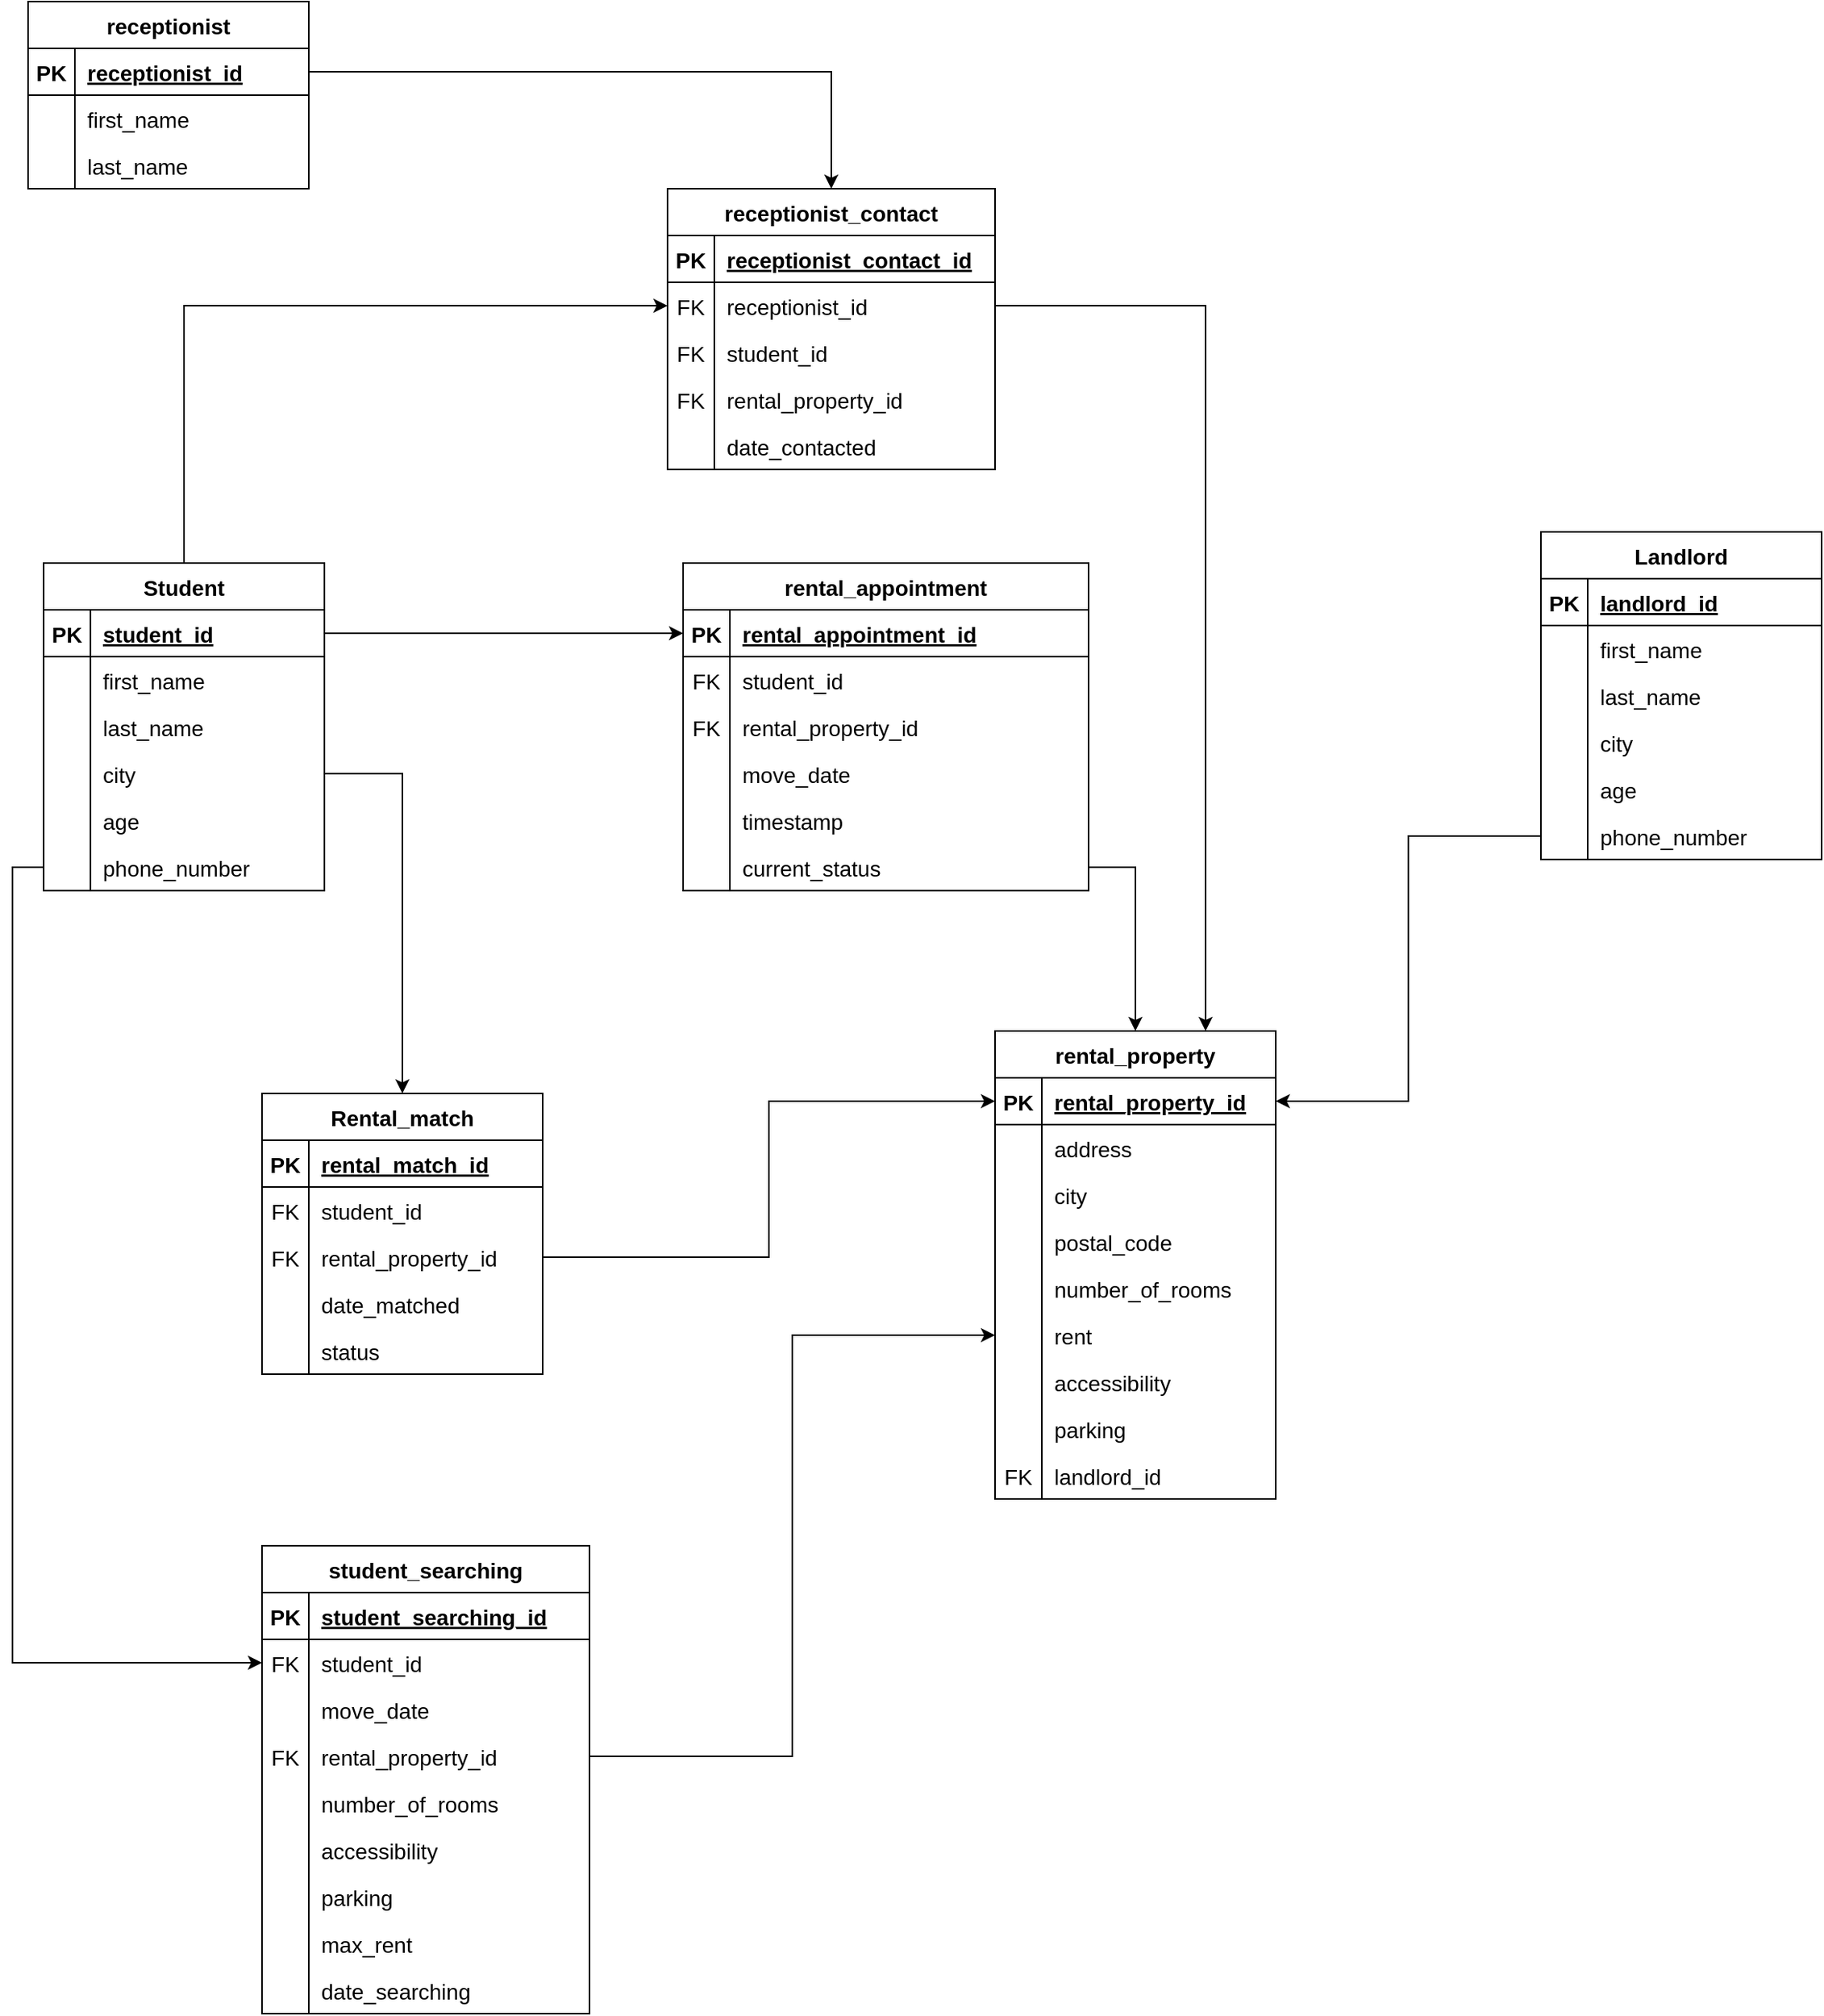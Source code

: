 <mxfile version="20.5.3" type="github">
  <diagram id="fzFdkP5ZeFTCwG1FxZoy" name="Page-1">
    <mxGraphModel dx="1825" dy="522" grid="1" gridSize="10" guides="1" tooltips="1" connect="1" arrows="1" fold="1" page="1" pageScale="1" pageWidth="850" pageHeight="1100" math="0" shadow="0">
      <root>
        <mxCell id="0" />
        <mxCell id="1" parent="0" />
        <mxCell id="blNqjm5hQIWUAVkp0L84-166" style="edgeStyle=orthogonalEdgeStyle;rounded=0;orthogonalLoop=1;jettySize=auto;html=1;exitX=0.5;exitY=0;exitDx=0;exitDy=0;entryX=0;entryY=0.5;entryDx=0;entryDy=0;fontSize=14;" edge="1" parent="1" source="blNqjm5hQIWUAVkp0L84-167" target="blNqjm5hQIWUAVkp0L84-317">
          <mxGeometry relative="1" as="geometry" />
        </mxCell>
        <mxCell id="blNqjm5hQIWUAVkp0L84-167" value="Student" style="shape=table;startSize=30;container=1;collapsible=1;childLayout=tableLayout;fixedRows=1;rowLines=0;fontStyle=1;align=center;resizeLast=1;fontSize=14;" vertex="1" parent="1">
          <mxGeometry x="-160" y="440" width="180" height="210" as="geometry" />
        </mxCell>
        <mxCell id="blNqjm5hQIWUAVkp0L84-168" value="" style="shape=tableRow;horizontal=0;startSize=0;swimlaneHead=0;swimlaneBody=0;fillColor=none;collapsible=0;dropTarget=0;points=[[0,0.5],[1,0.5]];portConstraint=eastwest;top=0;left=0;right=0;bottom=1;fontSize=14;" vertex="1" parent="blNqjm5hQIWUAVkp0L84-167">
          <mxGeometry y="30" width="180" height="30" as="geometry" />
        </mxCell>
        <mxCell id="blNqjm5hQIWUAVkp0L84-169" value="PK" style="shape=partialRectangle;connectable=0;fillColor=none;top=0;left=0;bottom=0;right=0;fontStyle=1;overflow=hidden;fontSize=14;" vertex="1" parent="blNqjm5hQIWUAVkp0L84-168">
          <mxGeometry width="30" height="30" as="geometry">
            <mxRectangle width="30" height="30" as="alternateBounds" />
          </mxGeometry>
        </mxCell>
        <mxCell id="blNqjm5hQIWUAVkp0L84-170" value="student_id" style="shape=partialRectangle;connectable=0;fillColor=none;top=0;left=0;bottom=0;right=0;align=left;spacingLeft=6;fontStyle=5;overflow=hidden;fontSize=14;" vertex="1" parent="blNqjm5hQIWUAVkp0L84-168">
          <mxGeometry x="30" width="150" height="30" as="geometry">
            <mxRectangle width="150" height="30" as="alternateBounds" />
          </mxGeometry>
        </mxCell>
        <mxCell id="blNqjm5hQIWUAVkp0L84-171" value="" style="shape=tableRow;horizontal=0;startSize=0;swimlaneHead=0;swimlaneBody=0;fillColor=none;collapsible=0;dropTarget=0;points=[[0,0.5],[1,0.5]];portConstraint=eastwest;top=0;left=0;right=0;bottom=0;fontSize=14;" vertex="1" parent="blNqjm5hQIWUAVkp0L84-167">
          <mxGeometry y="60" width="180" height="30" as="geometry" />
        </mxCell>
        <mxCell id="blNqjm5hQIWUAVkp0L84-172" value="" style="shape=partialRectangle;connectable=0;fillColor=none;top=0;left=0;bottom=0;right=0;editable=1;overflow=hidden;fontSize=14;" vertex="1" parent="blNqjm5hQIWUAVkp0L84-171">
          <mxGeometry width="30" height="30" as="geometry">
            <mxRectangle width="30" height="30" as="alternateBounds" />
          </mxGeometry>
        </mxCell>
        <mxCell id="blNqjm5hQIWUAVkp0L84-173" value="first_name" style="shape=partialRectangle;connectable=0;fillColor=none;top=0;left=0;bottom=0;right=0;align=left;spacingLeft=6;overflow=hidden;fontSize=14;" vertex="1" parent="blNqjm5hQIWUAVkp0L84-171">
          <mxGeometry x="30" width="150" height="30" as="geometry">
            <mxRectangle width="150" height="30" as="alternateBounds" />
          </mxGeometry>
        </mxCell>
        <mxCell id="blNqjm5hQIWUAVkp0L84-174" value="" style="shape=tableRow;horizontal=0;startSize=0;swimlaneHead=0;swimlaneBody=0;fillColor=none;collapsible=0;dropTarget=0;points=[[0,0.5],[1,0.5]];portConstraint=eastwest;top=0;left=0;right=0;bottom=0;fontSize=14;" vertex="1" parent="blNqjm5hQIWUAVkp0L84-167">
          <mxGeometry y="90" width="180" height="30" as="geometry" />
        </mxCell>
        <mxCell id="blNqjm5hQIWUAVkp0L84-175" value="" style="shape=partialRectangle;connectable=0;fillColor=none;top=0;left=0;bottom=0;right=0;editable=1;overflow=hidden;fontSize=14;" vertex="1" parent="blNqjm5hQIWUAVkp0L84-174">
          <mxGeometry width="30" height="30" as="geometry">
            <mxRectangle width="30" height="30" as="alternateBounds" />
          </mxGeometry>
        </mxCell>
        <mxCell id="blNqjm5hQIWUAVkp0L84-176" value="last_name" style="shape=partialRectangle;connectable=0;fillColor=none;top=0;left=0;bottom=0;right=0;align=left;spacingLeft=6;overflow=hidden;fontSize=14;" vertex="1" parent="blNqjm5hQIWUAVkp0L84-174">
          <mxGeometry x="30" width="150" height="30" as="geometry">
            <mxRectangle width="150" height="30" as="alternateBounds" />
          </mxGeometry>
        </mxCell>
        <mxCell id="blNqjm5hQIWUAVkp0L84-177" value="" style="shape=tableRow;horizontal=0;startSize=0;swimlaneHead=0;swimlaneBody=0;fillColor=none;collapsible=0;dropTarget=0;points=[[0,0.5],[1,0.5]];portConstraint=eastwest;top=0;left=0;right=0;bottom=0;fontSize=14;" vertex="1" parent="blNqjm5hQIWUAVkp0L84-167">
          <mxGeometry y="120" width="180" height="30" as="geometry" />
        </mxCell>
        <mxCell id="blNqjm5hQIWUAVkp0L84-178" value="" style="shape=partialRectangle;connectable=0;fillColor=none;top=0;left=0;bottom=0;right=0;editable=1;overflow=hidden;fontSize=14;" vertex="1" parent="blNqjm5hQIWUAVkp0L84-177">
          <mxGeometry width="30" height="30" as="geometry">
            <mxRectangle width="30" height="30" as="alternateBounds" />
          </mxGeometry>
        </mxCell>
        <mxCell id="blNqjm5hQIWUAVkp0L84-179" value="city" style="shape=partialRectangle;connectable=0;fillColor=none;top=0;left=0;bottom=0;right=0;align=left;spacingLeft=6;overflow=hidden;fontSize=14;" vertex="1" parent="blNqjm5hQIWUAVkp0L84-177">
          <mxGeometry x="30" width="150" height="30" as="geometry">
            <mxRectangle width="150" height="30" as="alternateBounds" />
          </mxGeometry>
        </mxCell>
        <mxCell id="blNqjm5hQIWUAVkp0L84-180" value="" style="shape=tableRow;horizontal=0;startSize=0;swimlaneHead=0;swimlaneBody=0;fillColor=none;collapsible=0;dropTarget=0;points=[[0,0.5],[1,0.5]];portConstraint=eastwest;top=0;left=0;right=0;bottom=0;fontSize=14;" vertex="1" parent="blNqjm5hQIWUAVkp0L84-167">
          <mxGeometry y="150" width="180" height="30" as="geometry" />
        </mxCell>
        <mxCell id="blNqjm5hQIWUAVkp0L84-181" value="" style="shape=partialRectangle;connectable=0;fillColor=none;top=0;left=0;bottom=0;right=0;editable=1;overflow=hidden;fontSize=14;" vertex="1" parent="blNqjm5hQIWUAVkp0L84-180">
          <mxGeometry width="30" height="30" as="geometry">
            <mxRectangle width="30" height="30" as="alternateBounds" />
          </mxGeometry>
        </mxCell>
        <mxCell id="blNqjm5hQIWUAVkp0L84-182" value="age" style="shape=partialRectangle;connectable=0;fillColor=none;top=0;left=0;bottom=0;right=0;align=left;spacingLeft=6;overflow=hidden;fontSize=14;" vertex="1" parent="blNqjm5hQIWUAVkp0L84-180">
          <mxGeometry x="30" width="150" height="30" as="geometry">
            <mxRectangle width="150" height="30" as="alternateBounds" />
          </mxGeometry>
        </mxCell>
        <mxCell id="blNqjm5hQIWUAVkp0L84-183" value="" style="shape=tableRow;horizontal=0;startSize=0;swimlaneHead=0;swimlaneBody=0;fillColor=none;collapsible=0;dropTarget=0;points=[[0,0.5],[1,0.5]];portConstraint=eastwest;top=0;left=0;right=0;bottom=0;fontSize=14;" vertex="1" parent="blNqjm5hQIWUAVkp0L84-167">
          <mxGeometry y="180" width="180" height="30" as="geometry" />
        </mxCell>
        <mxCell id="blNqjm5hQIWUAVkp0L84-184" value="" style="shape=partialRectangle;connectable=0;fillColor=none;top=0;left=0;bottom=0;right=0;editable=1;overflow=hidden;fontSize=14;" vertex="1" parent="blNqjm5hQIWUAVkp0L84-183">
          <mxGeometry width="30" height="30" as="geometry">
            <mxRectangle width="30" height="30" as="alternateBounds" />
          </mxGeometry>
        </mxCell>
        <mxCell id="blNqjm5hQIWUAVkp0L84-185" value="phone_number" style="shape=partialRectangle;connectable=0;fillColor=none;top=0;left=0;bottom=0;right=0;align=left;spacingLeft=6;overflow=hidden;fontSize=14;" vertex="1" parent="blNqjm5hQIWUAVkp0L84-183">
          <mxGeometry x="30" width="150" height="30" as="geometry">
            <mxRectangle width="150" height="30" as="alternateBounds" />
          </mxGeometry>
        </mxCell>
        <mxCell id="blNqjm5hQIWUAVkp0L84-186" value="Landlord" style="shape=table;startSize=30;container=1;collapsible=1;childLayout=tableLayout;fixedRows=1;rowLines=0;fontStyle=1;align=center;resizeLast=1;fontSize=14;" vertex="1" parent="1">
          <mxGeometry x="800" y="420" width="180" height="210" as="geometry" />
        </mxCell>
        <mxCell id="blNqjm5hQIWUAVkp0L84-187" value="" style="shape=tableRow;horizontal=0;startSize=0;swimlaneHead=0;swimlaneBody=0;fillColor=none;collapsible=0;dropTarget=0;points=[[0,0.5],[1,0.5]];portConstraint=eastwest;top=0;left=0;right=0;bottom=1;fontSize=14;" vertex="1" parent="blNqjm5hQIWUAVkp0L84-186">
          <mxGeometry y="30" width="180" height="30" as="geometry" />
        </mxCell>
        <mxCell id="blNqjm5hQIWUAVkp0L84-188" value="PK" style="shape=partialRectangle;connectable=0;fillColor=none;top=0;left=0;bottom=0;right=0;fontStyle=1;overflow=hidden;fontSize=14;" vertex="1" parent="blNqjm5hQIWUAVkp0L84-187">
          <mxGeometry width="30" height="30" as="geometry">
            <mxRectangle width="30" height="30" as="alternateBounds" />
          </mxGeometry>
        </mxCell>
        <mxCell id="blNqjm5hQIWUAVkp0L84-189" value="landlord_id" style="shape=partialRectangle;connectable=0;fillColor=none;top=0;left=0;bottom=0;right=0;align=left;spacingLeft=6;fontStyle=5;overflow=hidden;fontSize=14;" vertex="1" parent="blNqjm5hQIWUAVkp0L84-187">
          <mxGeometry x="30" width="150" height="30" as="geometry">
            <mxRectangle width="150" height="30" as="alternateBounds" />
          </mxGeometry>
        </mxCell>
        <mxCell id="blNqjm5hQIWUAVkp0L84-190" value="" style="shape=tableRow;horizontal=0;startSize=0;swimlaneHead=0;swimlaneBody=0;fillColor=none;collapsible=0;dropTarget=0;points=[[0,0.5],[1,0.5]];portConstraint=eastwest;top=0;left=0;right=0;bottom=0;fontSize=14;" vertex="1" parent="blNqjm5hQIWUAVkp0L84-186">
          <mxGeometry y="60" width="180" height="30" as="geometry" />
        </mxCell>
        <mxCell id="blNqjm5hQIWUAVkp0L84-191" value="" style="shape=partialRectangle;connectable=0;fillColor=none;top=0;left=0;bottom=0;right=0;editable=1;overflow=hidden;fontSize=14;" vertex="1" parent="blNqjm5hQIWUAVkp0L84-190">
          <mxGeometry width="30" height="30" as="geometry">
            <mxRectangle width="30" height="30" as="alternateBounds" />
          </mxGeometry>
        </mxCell>
        <mxCell id="blNqjm5hQIWUAVkp0L84-192" value="first_name" style="shape=partialRectangle;connectable=0;fillColor=none;top=0;left=0;bottom=0;right=0;align=left;spacingLeft=6;overflow=hidden;fontSize=14;" vertex="1" parent="blNqjm5hQIWUAVkp0L84-190">
          <mxGeometry x="30" width="150" height="30" as="geometry">
            <mxRectangle width="150" height="30" as="alternateBounds" />
          </mxGeometry>
        </mxCell>
        <mxCell id="blNqjm5hQIWUAVkp0L84-193" value="" style="shape=tableRow;horizontal=0;startSize=0;swimlaneHead=0;swimlaneBody=0;fillColor=none;collapsible=0;dropTarget=0;points=[[0,0.5],[1,0.5]];portConstraint=eastwest;top=0;left=0;right=0;bottom=0;fontSize=14;" vertex="1" parent="blNqjm5hQIWUAVkp0L84-186">
          <mxGeometry y="90" width="180" height="30" as="geometry" />
        </mxCell>
        <mxCell id="blNqjm5hQIWUAVkp0L84-194" value="" style="shape=partialRectangle;connectable=0;fillColor=none;top=0;left=0;bottom=0;right=0;editable=1;overflow=hidden;fontSize=14;" vertex="1" parent="blNqjm5hQIWUAVkp0L84-193">
          <mxGeometry width="30" height="30" as="geometry">
            <mxRectangle width="30" height="30" as="alternateBounds" />
          </mxGeometry>
        </mxCell>
        <mxCell id="blNqjm5hQIWUAVkp0L84-195" value="last_name" style="shape=partialRectangle;connectable=0;fillColor=none;top=0;left=0;bottom=0;right=0;align=left;spacingLeft=6;overflow=hidden;fontSize=14;" vertex="1" parent="blNqjm5hQIWUAVkp0L84-193">
          <mxGeometry x="30" width="150" height="30" as="geometry">
            <mxRectangle width="150" height="30" as="alternateBounds" />
          </mxGeometry>
        </mxCell>
        <mxCell id="blNqjm5hQIWUAVkp0L84-196" value="" style="shape=tableRow;horizontal=0;startSize=0;swimlaneHead=0;swimlaneBody=0;fillColor=none;collapsible=0;dropTarget=0;points=[[0,0.5],[1,0.5]];portConstraint=eastwest;top=0;left=0;right=0;bottom=0;fontSize=14;" vertex="1" parent="blNqjm5hQIWUAVkp0L84-186">
          <mxGeometry y="120" width="180" height="30" as="geometry" />
        </mxCell>
        <mxCell id="blNqjm5hQIWUAVkp0L84-197" value="" style="shape=partialRectangle;connectable=0;fillColor=none;top=0;left=0;bottom=0;right=0;editable=1;overflow=hidden;fontSize=14;" vertex="1" parent="blNqjm5hQIWUAVkp0L84-196">
          <mxGeometry width="30" height="30" as="geometry">
            <mxRectangle width="30" height="30" as="alternateBounds" />
          </mxGeometry>
        </mxCell>
        <mxCell id="blNqjm5hQIWUAVkp0L84-198" value="city" style="shape=partialRectangle;connectable=0;fillColor=none;top=0;left=0;bottom=0;right=0;align=left;spacingLeft=6;overflow=hidden;fontSize=14;" vertex="1" parent="blNqjm5hQIWUAVkp0L84-196">
          <mxGeometry x="30" width="150" height="30" as="geometry">
            <mxRectangle width="150" height="30" as="alternateBounds" />
          </mxGeometry>
        </mxCell>
        <mxCell id="blNqjm5hQIWUAVkp0L84-199" value="" style="shape=tableRow;horizontal=0;startSize=0;swimlaneHead=0;swimlaneBody=0;fillColor=none;collapsible=0;dropTarget=0;points=[[0,0.5],[1,0.5]];portConstraint=eastwest;top=0;left=0;right=0;bottom=0;fontSize=14;" vertex="1" parent="blNqjm5hQIWUAVkp0L84-186">
          <mxGeometry y="150" width="180" height="30" as="geometry" />
        </mxCell>
        <mxCell id="blNqjm5hQIWUAVkp0L84-200" value="" style="shape=partialRectangle;connectable=0;fillColor=none;top=0;left=0;bottom=0;right=0;editable=1;overflow=hidden;fontSize=14;" vertex="1" parent="blNqjm5hQIWUAVkp0L84-199">
          <mxGeometry width="30" height="30" as="geometry">
            <mxRectangle width="30" height="30" as="alternateBounds" />
          </mxGeometry>
        </mxCell>
        <mxCell id="blNqjm5hQIWUAVkp0L84-201" value="age" style="shape=partialRectangle;connectable=0;fillColor=none;top=0;left=0;bottom=0;right=0;align=left;spacingLeft=6;overflow=hidden;fontSize=14;" vertex="1" parent="blNqjm5hQIWUAVkp0L84-199">
          <mxGeometry x="30" width="150" height="30" as="geometry">
            <mxRectangle width="150" height="30" as="alternateBounds" />
          </mxGeometry>
        </mxCell>
        <mxCell id="blNqjm5hQIWUAVkp0L84-202" value="" style="shape=tableRow;horizontal=0;startSize=0;swimlaneHead=0;swimlaneBody=0;fillColor=none;collapsible=0;dropTarget=0;points=[[0,0.5],[1,0.5]];portConstraint=eastwest;top=0;left=0;right=0;bottom=0;fontSize=14;" vertex="1" parent="blNqjm5hQIWUAVkp0L84-186">
          <mxGeometry y="180" width="180" height="30" as="geometry" />
        </mxCell>
        <mxCell id="blNqjm5hQIWUAVkp0L84-203" value="" style="shape=partialRectangle;connectable=0;fillColor=none;top=0;left=0;bottom=0;right=0;editable=1;overflow=hidden;fontSize=14;" vertex="1" parent="blNqjm5hQIWUAVkp0L84-202">
          <mxGeometry width="30" height="30" as="geometry">
            <mxRectangle width="30" height="30" as="alternateBounds" />
          </mxGeometry>
        </mxCell>
        <mxCell id="blNqjm5hQIWUAVkp0L84-204" value="phone_number" style="shape=partialRectangle;connectable=0;fillColor=none;top=0;left=0;bottom=0;right=0;align=left;spacingLeft=6;overflow=hidden;fontSize=14;" vertex="1" parent="blNqjm5hQIWUAVkp0L84-202">
          <mxGeometry x="30" width="150" height="30" as="geometry">
            <mxRectangle width="150" height="30" as="alternateBounds" />
          </mxGeometry>
        </mxCell>
        <mxCell id="blNqjm5hQIWUAVkp0L84-205" value="rental_property" style="shape=table;startSize=30;container=1;collapsible=1;childLayout=tableLayout;fixedRows=1;rowLines=0;fontStyle=1;align=center;resizeLast=1;fontSize=14;" vertex="1" parent="1">
          <mxGeometry x="450" y="740" width="180" height="300" as="geometry" />
        </mxCell>
        <mxCell id="blNqjm5hQIWUAVkp0L84-206" value="" style="shape=tableRow;horizontal=0;startSize=0;swimlaneHead=0;swimlaneBody=0;fillColor=none;collapsible=0;dropTarget=0;points=[[0,0.5],[1,0.5]];portConstraint=eastwest;top=0;left=0;right=0;bottom=1;fontSize=14;" vertex="1" parent="blNqjm5hQIWUAVkp0L84-205">
          <mxGeometry y="30" width="180" height="30" as="geometry" />
        </mxCell>
        <mxCell id="blNqjm5hQIWUAVkp0L84-207" value="PK" style="shape=partialRectangle;connectable=0;fillColor=none;top=0;left=0;bottom=0;right=0;fontStyle=1;overflow=hidden;fontSize=14;" vertex="1" parent="blNqjm5hQIWUAVkp0L84-206">
          <mxGeometry width="30" height="30" as="geometry">
            <mxRectangle width="30" height="30" as="alternateBounds" />
          </mxGeometry>
        </mxCell>
        <mxCell id="blNqjm5hQIWUAVkp0L84-208" value="rental_property_id" style="shape=partialRectangle;connectable=0;fillColor=none;top=0;left=0;bottom=0;right=0;align=left;spacingLeft=6;fontStyle=5;overflow=hidden;fontSize=14;" vertex="1" parent="blNqjm5hQIWUAVkp0L84-206">
          <mxGeometry x="30" width="150" height="30" as="geometry">
            <mxRectangle width="150" height="30" as="alternateBounds" />
          </mxGeometry>
        </mxCell>
        <mxCell id="blNqjm5hQIWUAVkp0L84-209" value="" style="shape=tableRow;horizontal=0;startSize=0;swimlaneHead=0;swimlaneBody=0;fillColor=none;collapsible=0;dropTarget=0;points=[[0,0.5],[1,0.5]];portConstraint=eastwest;top=0;left=0;right=0;bottom=0;fontSize=14;" vertex="1" parent="blNqjm5hQIWUAVkp0L84-205">
          <mxGeometry y="60" width="180" height="30" as="geometry" />
        </mxCell>
        <mxCell id="blNqjm5hQIWUAVkp0L84-210" value="" style="shape=partialRectangle;connectable=0;fillColor=none;top=0;left=0;bottom=0;right=0;editable=1;overflow=hidden;fontSize=14;" vertex="1" parent="blNqjm5hQIWUAVkp0L84-209">
          <mxGeometry width="30" height="30" as="geometry">
            <mxRectangle width="30" height="30" as="alternateBounds" />
          </mxGeometry>
        </mxCell>
        <mxCell id="blNqjm5hQIWUAVkp0L84-211" value="address" style="shape=partialRectangle;connectable=0;fillColor=none;top=0;left=0;bottom=0;right=0;align=left;spacingLeft=6;overflow=hidden;fontSize=14;" vertex="1" parent="blNqjm5hQIWUAVkp0L84-209">
          <mxGeometry x="30" width="150" height="30" as="geometry">
            <mxRectangle width="150" height="30" as="alternateBounds" />
          </mxGeometry>
        </mxCell>
        <mxCell id="blNqjm5hQIWUAVkp0L84-212" value="" style="shape=tableRow;horizontal=0;startSize=0;swimlaneHead=0;swimlaneBody=0;fillColor=none;collapsible=0;dropTarget=0;points=[[0,0.5],[1,0.5]];portConstraint=eastwest;top=0;left=0;right=0;bottom=0;fontSize=14;" vertex="1" parent="blNqjm5hQIWUAVkp0L84-205">
          <mxGeometry y="90" width="180" height="30" as="geometry" />
        </mxCell>
        <mxCell id="blNqjm5hQIWUAVkp0L84-213" value="" style="shape=partialRectangle;connectable=0;fillColor=none;top=0;left=0;bottom=0;right=0;editable=1;overflow=hidden;fontSize=14;" vertex="1" parent="blNqjm5hQIWUAVkp0L84-212">
          <mxGeometry width="30" height="30" as="geometry">
            <mxRectangle width="30" height="30" as="alternateBounds" />
          </mxGeometry>
        </mxCell>
        <mxCell id="blNqjm5hQIWUAVkp0L84-214" value="city" style="shape=partialRectangle;connectable=0;fillColor=none;top=0;left=0;bottom=0;right=0;align=left;spacingLeft=6;overflow=hidden;fontSize=14;" vertex="1" parent="blNqjm5hQIWUAVkp0L84-212">
          <mxGeometry x="30" width="150" height="30" as="geometry">
            <mxRectangle width="150" height="30" as="alternateBounds" />
          </mxGeometry>
        </mxCell>
        <mxCell id="blNqjm5hQIWUAVkp0L84-215" value="" style="shape=tableRow;horizontal=0;startSize=0;swimlaneHead=0;swimlaneBody=0;fillColor=none;collapsible=0;dropTarget=0;points=[[0,0.5],[1,0.5]];portConstraint=eastwest;top=0;left=0;right=0;bottom=0;fontSize=14;" vertex="1" parent="blNqjm5hQIWUAVkp0L84-205">
          <mxGeometry y="120" width="180" height="30" as="geometry" />
        </mxCell>
        <mxCell id="blNqjm5hQIWUAVkp0L84-216" value="" style="shape=partialRectangle;connectable=0;fillColor=none;top=0;left=0;bottom=0;right=0;editable=1;overflow=hidden;fontSize=14;" vertex="1" parent="blNqjm5hQIWUAVkp0L84-215">
          <mxGeometry width="30" height="30" as="geometry">
            <mxRectangle width="30" height="30" as="alternateBounds" />
          </mxGeometry>
        </mxCell>
        <mxCell id="blNqjm5hQIWUAVkp0L84-217" value="postal_code" style="shape=partialRectangle;connectable=0;fillColor=none;top=0;left=0;bottom=0;right=0;align=left;spacingLeft=6;overflow=hidden;fontSize=14;" vertex="1" parent="blNqjm5hQIWUAVkp0L84-215">
          <mxGeometry x="30" width="150" height="30" as="geometry">
            <mxRectangle width="150" height="30" as="alternateBounds" />
          </mxGeometry>
        </mxCell>
        <mxCell id="blNqjm5hQIWUAVkp0L84-218" value="" style="shape=tableRow;horizontal=0;startSize=0;swimlaneHead=0;swimlaneBody=0;fillColor=none;collapsible=0;dropTarget=0;points=[[0,0.5],[1,0.5]];portConstraint=eastwest;top=0;left=0;right=0;bottom=0;fontSize=14;" vertex="1" parent="blNqjm5hQIWUAVkp0L84-205">
          <mxGeometry y="150" width="180" height="30" as="geometry" />
        </mxCell>
        <mxCell id="blNqjm5hQIWUAVkp0L84-219" value="" style="shape=partialRectangle;connectable=0;fillColor=none;top=0;left=0;bottom=0;right=0;editable=1;overflow=hidden;fontSize=14;" vertex="1" parent="blNqjm5hQIWUAVkp0L84-218">
          <mxGeometry width="30" height="30" as="geometry">
            <mxRectangle width="30" height="30" as="alternateBounds" />
          </mxGeometry>
        </mxCell>
        <mxCell id="blNqjm5hQIWUAVkp0L84-220" value="number_of_rooms" style="shape=partialRectangle;connectable=0;fillColor=none;top=0;left=0;bottom=0;right=0;align=left;spacingLeft=6;overflow=hidden;fontSize=14;" vertex="1" parent="blNqjm5hQIWUAVkp0L84-218">
          <mxGeometry x="30" width="150" height="30" as="geometry">
            <mxRectangle width="150" height="30" as="alternateBounds" />
          </mxGeometry>
        </mxCell>
        <mxCell id="blNqjm5hQIWUAVkp0L84-221" value="" style="shape=tableRow;horizontal=0;startSize=0;swimlaneHead=0;swimlaneBody=0;fillColor=none;collapsible=0;dropTarget=0;points=[[0,0.5],[1,0.5]];portConstraint=eastwest;top=0;left=0;right=0;bottom=0;fontSize=14;" vertex="1" parent="blNqjm5hQIWUAVkp0L84-205">
          <mxGeometry y="180" width="180" height="30" as="geometry" />
        </mxCell>
        <mxCell id="blNqjm5hQIWUAVkp0L84-222" value="" style="shape=partialRectangle;connectable=0;fillColor=none;top=0;left=0;bottom=0;right=0;editable=1;overflow=hidden;fontSize=14;" vertex="1" parent="blNqjm5hQIWUAVkp0L84-221">
          <mxGeometry width="30" height="30" as="geometry">
            <mxRectangle width="30" height="30" as="alternateBounds" />
          </mxGeometry>
        </mxCell>
        <mxCell id="blNqjm5hQIWUAVkp0L84-223" value="rent" style="shape=partialRectangle;connectable=0;fillColor=none;top=0;left=0;bottom=0;right=0;align=left;spacingLeft=6;overflow=hidden;fontSize=14;" vertex="1" parent="blNqjm5hQIWUAVkp0L84-221">
          <mxGeometry x="30" width="150" height="30" as="geometry">
            <mxRectangle width="150" height="30" as="alternateBounds" />
          </mxGeometry>
        </mxCell>
        <mxCell id="blNqjm5hQIWUAVkp0L84-224" value="" style="shape=tableRow;horizontal=0;startSize=0;swimlaneHead=0;swimlaneBody=0;fillColor=none;collapsible=0;dropTarget=0;points=[[0,0.5],[1,0.5]];portConstraint=eastwest;top=0;left=0;right=0;bottom=0;fontSize=14;" vertex="1" parent="blNqjm5hQIWUAVkp0L84-205">
          <mxGeometry y="210" width="180" height="30" as="geometry" />
        </mxCell>
        <mxCell id="blNqjm5hQIWUAVkp0L84-225" value="" style="shape=partialRectangle;connectable=0;fillColor=none;top=0;left=0;bottom=0;right=0;editable=1;overflow=hidden;fontSize=14;" vertex="1" parent="blNqjm5hQIWUAVkp0L84-224">
          <mxGeometry width="30" height="30" as="geometry">
            <mxRectangle width="30" height="30" as="alternateBounds" />
          </mxGeometry>
        </mxCell>
        <mxCell id="blNqjm5hQIWUAVkp0L84-226" value="accessibility" style="shape=partialRectangle;connectable=0;fillColor=none;top=0;left=0;bottom=0;right=0;align=left;spacingLeft=6;overflow=hidden;fontSize=14;" vertex="1" parent="blNqjm5hQIWUAVkp0L84-224">
          <mxGeometry x="30" width="150" height="30" as="geometry">
            <mxRectangle width="150" height="30" as="alternateBounds" />
          </mxGeometry>
        </mxCell>
        <mxCell id="blNqjm5hQIWUAVkp0L84-227" value="" style="shape=tableRow;horizontal=0;startSize=0;swimlaneHead=0;swimlaneBody=0;fillColor=none;collapsible=0;dropTarget=0;points=[[0,0.5],[1,0.5]];portConstraint=eastwest;top=0;left=0;right=0;bottom=0;fontSize=14;" vertex="1" parent="blNqjm5hQIWUAVkp0L84-205">
          <mxGeometry y="240" width="180" height="30" as="geometry" />
        </mxCell>
        <mxCell id="blNqjm5hQIWUAVkp0L84-228" value="" style="shape=partialRectangle;connectable=0;fillColor=none;top=0;left=0;bottom=0;right=0;editable=1;overflow=hidden;fontSize=14;" vertex="1" parent="blNqjm5hQIWUAVkp0L84-227">
          <mxGeometry width="30" height="30" as="geometry">
            <mxRectangle width="30" height="30" as="alternateBounds" />
          </mxGeometry>
        </mxCell>
        <mxCell id="blNqjm5hQIWUAVkp0L84-229" value="parking" style="shape=partialRectangle;connectable=0;fillColor=none;top=0;left=0;bottom=0;right=0;align=left;spacingLeft=6;overflow=hidden;fontSize=14;" vertex="1" parent="blNqjm5hQIWUAVkp0L84-227">
          <mxGeometry x="30" width="150" height="30" as="geometry">
            <mxRectangle width="150" height="30" as="alternateBounds" />
          </mxGeometry>
        </mxCell>
        <mxCell id="blNqjm5hQIWUAVkp0L84-230" value="" style="shape=tableRow;horizontal=0;startSize=0;swimlaneHead=0;swimlaneBody=0;fillColor=none;collapsible=0;dropTarget=0;points=[[0,0.5],[1,0.5]];portConstraint=eastwest;top=0;left=0;right=0;bottom=0;fontSize=14;" vertex="1" parent="blNqjm5hQIWUAVkp0L84-205">
          <mxGeometry y="270" width="180" height="30" as="geometry" />
        </mxCell>
        <mxCell id="blNqjm5hQIWUAVkp0L84-231" value="FK" style="shape=partialRectangle;connectable=0;fillColor=none;top=0;left=0;bottom=0;right=0;editable=1;overflow=hidden;fontSize=14;" vertex="1" parent="blNqjm5hQIWUAVkp0L84-230">
          <mxGeometry width="30" height="30" as="geometry">
            <mxRectangle width="30" height="30" as="alternateBounds" />
          </mxGeometry>
        </mxCell>
        <mxCell id="blNqjm5hQIWUAVkp0L84-232" value="landlord_id" style="shape=partialRectangle;connectable=0;fillColor=none;top=0;left=0;bottom=0;right=0;align=left;spacingLeft=6;overflow=hidden;fontSize=14;" vertex="1" parent="blNqjm5hQIWUAVkp0L84-230">
          <mxGeometry x="30" width="150" height="30" as="geometry">
            <mxRectangle width="150" height="30" as="alternateBounds" />
          </mxGeometry>
        </mxCell>
        <mxCell id="blNqjm5hQIWUAVkp0L84-233" value="student_searching" style="shape=table;startSize=30;container=1;collapsible=1;childLayout=tableLayout;fixedRows=1;rowLines=0;fontStyle=1;align=center;resizeLast=1;fontSize=14;" vertex="1" parent="1">
          <mxGeometry x="-20" y="1070" width="210" height="300" as="geometry" />
        </mxCell>
        <mxCell id="blNqjm5hQIWUAVkp0L84-234" value="" style="shape=tableRow;horizontal=0;startSize=0;swimlaneHead=0;swimlaneBody=0;fillColor=none;collapsible=0;dropTarget=0;points=[[0,0.5],[1,0.5]];portConstraint=eastwest;top=0;left=0;right=0;bottom=1;fontSize=14;" vertex="1" parent="blNqjm5hQIWUAVkp0L84-233">
          <mxGeometry y="30" width="210" height="30" as="geometry" />
        </mxCell>
        <mxCell id="blNqjm5hQIWUAVkp0L84-235" value="PK" style="shape=partialRectangle;connectable=0;fillColor=none;top=0;left=0;bottom=0;right=0;fontStyle=1;overflow=hidden;fontSize=14;" vertex="1" parent="blNqjm5hQIWUAVkp0L84-234">
          <mxGeometry width="30" height="30" as="geometry">
            <mxRectangle width="30" height="30" as="alternateBounds" />
          </mxGeometry>
        </mxCell>
        <mxCell id="blNqjm5hQIWUAVkp0L84-236" value="student_searching_id" style="shape=partialRectangle;connectable=0;fillColor=none;top=0;left=0;bottom=0;right=0;align=left;spacingLeft=6;fontStyle=5;overflow=hidden;fontSize=14;" vertex="1" parent="blNqjm5hQIWUAVkp0L84-234">
          <mxGeometry x="30" width="180" height="30" as="geometry">
            <mxRectangle width="180" height="30" as="alternateBounds" />
          </mxGeometry>
        </mxCell>
        <mxCell id="blNqjm5hQIWUAVkp0L84-237" value="" style="shape=tableRow;horizontal=0;startSize=0;swimlaneHead=0;swimlaneBody=0;fillColor=none;collapsible=0;dropTarget=0;points=[[0,0.5],[1,0.5]];portConstraint=eastwest;top=0;left=0;right=0;bottom=0;fontSize=14;" vertex="1" parent="blNqjm5hQIWUAVkp0L84-233">
          <mxGeometry y="60" width="210" height="30" as="geometry" />
        </mxCell>
        <mxCell id="blNqjm5hQIWUAVkp0L84-238" value="FK" style="shape=partialRectangle;connectable=0;fillColor=none;top=0;left=0;bottom=0;right=0;editable=1;overflow=hidden;fontSize=14;" vertex="1" parent="blNqjm5hQIWUAVkp0L84-237">
          <mxGeometry width="30" height="30" as="geometry">
            <mxRectangle width="30" height="30" as="alternateBounds" />
          </mxGeometry>
        </mxCell>
        <mxCell id="blNqjm5hQIWUAVkp0L84-239" value="student_id" style="shape=partialRectangle;connectable=0;fillColor=none;top=0;left=0;bottom=0;right=0;align=left;spacingLeft=6;overflow=hidden;fontSize=14;" vertex="1" parent="blNqjm5hQIWUAVkp0L84-237">
          <mxGeometry x="30" width="180" height="30" as="geometry">
            <mxRectangle width="180" height="30" as="alternateBounds" />
          </mxGeometry>
        </mxCell>
        <mxCell id="blNqjm5hQIWUAVkp0L84-240" value="" style="shape=tableRow;horizontal=0;startSize=0;swimlaneHead=0;swimlaneBody=0;fillColor=none;collapsible=0;dropTarget=0;points=[[0,0.5],[1,0.5]];portConstraint=eastwest;top=0;left=0;right=0;bottom=0;fontSize=14;" vertex="1" parent="blNqjm5hQIWUAVkp0L84-233">
          <mxGeometry y="90" width="210" height="30" as="geometry" />
        </mxCell>
        <mxCell id="blNqjm5hQIWUAVkp0L84-241" value="" style="shape=partialRectangle;connectable=0;fillColor=none;top=0;left=0;bottom=0;right=0;editable=1;overflow=hidden;fontSize=14;" vertex="1" parent="blNqjm5hQIWUAVkp0L84-240">
          <mxGeometry width="30" height="30" as="geometry">
            <mxRectangle width="30" height="30" as="alternateBounds" />
          </mxGeometry>
        </mxCell>
        <mxCell id="blNqjm5hQIWUAVkp0L84-242" value="move_date" style="shape=partialRectangle;connectable=0;fillColor=none;top=0;left=0;bottom=0;right=0;align=left;spacingLeft=6;overflow=hidden;fontSize=14;" vertex="1" parent="blNqjm5hQIWUAVkp0L84-240">
          <mxGeometry x="30" width="180" height="30" as="geometry">
            <mxRectangle width="180" height="30" as="alternateBounds" />
          </mxGeometry>
        </mxCell>
        <mxCell id="blNqjm5hQIWUAVkp0L84-243" value="" style="shape=tableRow;horizontal=0;startSize=0;swimlaneHead=0;swimlaneBody=0;fillColor=none;collapsible=0;dropTarget=0;points=[[0,0.5],[1,0.5]];portConstraint=eastwest;top=0;left=0;right=0;bottom=0;fontSize=14;" vertex="1" parent="blNqjm5hQIWUAVkp0L84-233">
          <mxGeometry y="120" width="210" height="30" as="geometry" />
        </mxCell>
        <mxCell id="blNqjm5hQIWUAVkp0L84-244" value="FK" style="shape=partialRectangle;connectable=0;fillColor=none;top=0;left=0;bottom=0;right=0;editable=1;overflow=hidden;fontSize=14;" vertex="1" parent="blNqjm5hQIWUAVkp0L84-243">
          <mxGeometry width="30" height="30" as="geometry">
            <mxRectangle width="30" height="30" as="alternateBounds" />
          </mxGeometry>
        </mxCell>
        <mxCell id="blNqjm5hQIWUAVkp0L84-245" value="rental_property_id" style="shape=partialRectangle;connectable=0;fillColor=none;top=0;left=0;bottom=0;right=0;align=left;spacingLeft=6;overflow=hidden;fontSize=14;" vertex="1" parent="blNqjm5hQIWUAVkp0L84-243">
          <mxGeometry x="30" width="180" height="30" as="geometry">
            <mxRectangle width="180" height="30" as="alternateBounds" />
          </mxGeometry>
        </mxCell>
        <mxCell id="blNqjm5hQIWUAVkp0L84-246" value="" style="shape=tableRow;horizontal=0;startSize=0;swimlaneHead=0;swimlaneBody=0;fillColor=none;collapsible=0;dropTarget=0;points=[[0,0.5],[1,0.5]];portConstraint=eastwest;top=0;left=0;right=0;bottom=0;fontSize=14;" vertex="1" parent="blNqjm5hQIWUAVkp0L84-233">
          <mxGeometry y="150" width="210" height="30" as="geometry" />
        </mxCell>
        <mxCell id="blNqjm5hQIWUAVkp0L84-247" value="" style="shape=partialRectangle;connectable=0;fillColor=none;top=0;left=0;bottom=0;right=0;editable=1;overflow=hidden;fontSize=14;" vertex="1" parent="blNqjm5hQIWUAVkp0L84-246">
          <mxGeometry width="30" height="30" as="geometry">
            <mxRectangle width="30" height="30" as="alternateBounds" />
          </mxGeometry>
        </mxCell>
        <mxCell id="blNqjm5hQIWUAVkp0L84-248" value="number_of_rooms" style="shape=partialRectangle;connectable=0;fillColor=none;top=0;left=0;bottom=0;right=0;align=left;spacingLeft=6;overflow=hidden;fontSize=14;" vertex="1" parent="blNqjm5hQIWUAVkp0L84-246">
          <mxGeometry x="30" width="180" height="30" as="geometry">
            <mxRectangle width="180" height="30" as="alternateBounds" />
          </mxGeometry>
        </mxCell>
        <mxCell id="blNqjm5hQIWUAVkp0L84-249" value="" style="shape=tableRow;horizontal=0;startSize=0;swimlaneHead=0;swimlaneBody=0;fillColor=none;collapsible=0;dropTarget=0;points=[[0,0.5],[1,0.5]];portConstraint=eastwest;top=0;left=0;right=0;bottom=0;fontSize=14;" vertex="1" parent="blNqjm5hQIWUAVkp0L84-233">
          <mxGeometry y="180" width="210" height="30" as="geometry" />
        </mxCell>
        <mxCell id="blNqjm5hQIWUAVkp0L84-250" value="" style="shape=partialRectangle;connectable=0;fillColor=none;top=0;left=0;bottom=0;right=0;editable=1;overflow=hidden;fontSize=14;" vertex="1" parent="blNqjm5hQIWUAVkp0L84-249">
          <mxGeometry width="30" height="30" as="geometry">
            <mxRectangle width="30" height="30" as="alternateBounds" />
          </mxGeometry>
        </mxCell>
        <mxCell id="blNqjm5hQIWUAVkp0L84-251" value="accessibility" style="shape=partialRectangle;connectable=0;fillColor=none;top=0;left=0;bottom=0;right=0;align=left;spacingLeft=6;overflow=hidden;fontSize=14;" vertex="1" parent="blNqjm5hQIWUAVkp0L84-249">
          <mxGeometry x="30" width="180" height="30" as="geometry">
            <mxRectangle width="180" height="30" as="alternateBounds" />
          </mxGeometry>
        </mxCell>
        <mxCell id="blNqjm5hQIWUAVkp0L84-252" value="" style="shape=tableRow;horizontal=0;startSize=0;swimlaneHead=0;swimlaneBody=0;fillColor=none;collapsible=0;dropTarget=0;points=[[0,0.5],[1,0.5]];portConstraint=eastwest;top=0;left=0;right=0;bottom=0;fontSize=14;" vertex="1" parent="blNqjm5hQIWUAVkp0L84-233">
          <mxGeometry y="210" width="210" height="30" as="geometry" />
        </mxCell>
        <mxCell id="blNqjm5hQIWUAVkp0L84-253" value="" style="shape=partialRectangle;connectable=0;fillColor=none;top=0;left=0;bottom=0;right=0;editable=1;overflow=hidden;fontSize=14;" vertex="1" parent="blNqjm5hQIWUAVkp0L84-252">
          <mxGeometry width="30" height="30" as="geometry">
            <mxRectangle width="30" height="30" as="alternateBounds" />
          </mxGeometry>
        </mxCell>
        <mxCell id="blNqjm5hQIWUAVkp0L84-254" value="parking" style="shape=partialRectangle;connectable=0;fillColor=none;top=0;left=0;bottom=0;right=0;align=left;spacingLeft=6;overflow=hidden;fontSize=14;" vertex="1" parent="blNqjm5hQIWUAVkp0L84-252">
          <mxGeometry x="30" width="180" height="30" as="geometry">
            <mxRectangle width="180" height="30" as="alternateBounds" />
          </mxGeometry>
        </mxCell>
        <mxCell id="blNqjm5hQIWUAVkp0L84-255" value="" style="shape=tableRow;horizontal=0;startSize=0;swimlaneHead=0;swimlaneBody=0;fillColor=none;collapsible=0;dropTarget=0;points=[[0,0.5],[1,0.5]];portConstraint=eastwest;top=0;left=0;right=0;bottom=0;fontSize=14;" vertex="1" parent="blNqjm5hQIWUAVkp0L84-233">
          <mxGeometry y="240" width="210" height="30" as="geometry" />
        </mxCell>
        <mxCell id="blNqjm5hQIWUAVkp0L84-256" value="" style="shape=partialRectangle;connectable=0;fillColor=none;top=0;left=0;bottom=0;right=0;editable=1;overflow=hidden;fontSize=14;" vertex="1" parent="blNqjm5hQIWUAVkp0L84-255">
          <mxGeometry width="30" height="30" as="geometry">
            <mxRectangle width="30" height="30" as="alternateBounds" />
          </mxGeometry>
        </mxCell>
        <mxCell id="blNqjm5hQIWUAVkp0L84-257" value="max_rent" style="shape=partialRectangle;connectable=0;fillColor=none;top=0;left=0;bottom=0;right=0;align=left;spacingLeft=6;overflow=hidden;fontSize=14;" vertex="1" parent="blNqjm5hQIWUAVkp0L84-255">
          <mxGeometry x="30" width="180" height="30" as="geometry">
            <mxRectangle width="180" height="30" as="alternateBounds" />
          </mxGeometry>
        </mxCell>
        <mxCell id="blNqjm5hQIWUAVkp0L84-258" value="" style="shape=tableRow;horizontal=0;startSize=0;swimlaneHead=0;swimlaneBody=0;fillColor=none;collapsible=0;dropTarget=0;points=[[0,0.5],[1,0.5]];portConstraint=eastwest;top=0;left=0;right=0;bottom=0;fontSize=14;" vertex="1" parent="blNqjm5hQIWUAVkp0L84-233">
          <mxGeometry y="270" width="210" height="30" as="geometry" />
        </mxCell>
        <mxCell id="blNqjm5hQIWUAVkp0L84-259" value="" style="shape=partialRectangle;connectable=0;fillColor=none;top=0;left=0;bottom=0;right=0;editable=1;overflow=hidden;fontSize=14;" vertex="1" parent="blNqjm5hQIWUAVkp0L84-258">
          <mxGeometry width="30" height="30" as="geometry">
            <mxRectangle width="30" height="30" as="alternateBounds" />
          </mxGeometry>
        </mxCell>
        <mxCell id="blNqjm5hQIWUAVkp0L84-260" value="date_searching" style="shape=partialRectangle;connectable=0;fillColor=none;top=0;left=0;bottom=0;right=0;align=left;spacingLeft=6;overflow=hidden;fontSize=14;" vertex="1" parent="blNqjm5hQIWUAVkp0L84-258">
          <mxGeometry x="30" width="180" height="30" as="geometry">
            <mxRectangle width="180" height="30" as="alternateBounds" />
          </mxGeometry>
        </mxCell>
        <mxCell id="blNqjm5hQIWUAVkp0L84-261" value="rental_appointment" style="shape=table;startSize=30;container=1;collapsible=1;childLayout=tableLayout;fixedRows=1;rowLines=0;fontStyle=1;align=center;resizeLast=1;fontSize=14;" vertex="1" parent="1">
          <mxGeometry x="250" y="440" width="260" height="210" as="geometry" />
        </mxCell>
        <mxCell id="blNqjm5hQIWUAVkp0L84-262" value="" style="shape=tableRow;horizontal=0;startSize=0;swimlaneHead=0;swimlaneBody=0;fillColor=none;collapsible=0;dropTarget=0;points=[[0,0.5],[1,0.5]];portConstraint=eastwest;top=0;left=0;right=0;bottom=1;fontSize=14;" vertex="1" parent="blNqjm5hQIWUAVkp0L84-261">
          <mxGeometry y="30" width="260" height="30" as="geometry" />
        </mxCell>
        <mxCell id="blNqjm5hQIWUAVkp0L84-263" value="PK" style="shape=partialRectangle;connectable=0;fillColor=none;top=0;left=0;bottom=0;right=0;fontStyle=1;overflow=hidden;fontSize=14;" vertex="1" parent="blNqjm5hQIWUAVkp0L84-262">
          <mxGeometry width="30" height="30" as="geometry">
            <mxRectangle width="30" height="30" as="alternateBounds" />
          </mxGeometry>
        </mxCell>
        <mxCell id="blNqjm5hQIWUAVkp0L84-264" value="rental_appointment_id" style="shape=partialRectangle;connectable=0;fillColor=none;top=0;left=0;bottom=0;right=0;align=left;spacingLeft=6;fontStyle=5;overflow=hidden;fontSize=14;" vertex="1" parent="blNqjm5hQIWUAVkp0L84-262">
          <mxGeometry x="30" width="230" height="30" as="geometry">
            <mxRectangle width="230" height="30" as="alternateBounds" />
          </mxGeometry>
        </mxCell>
        <mxCell id="blNqjm5hQIWUAVkp0L84-265" value="" style="shape=tableRow;horizontal=0;startSize=0;swimlaneHead=0;swimlaneBody=0;fillColor=none;collapsible=0;dropTarget=0;points=[[0,0.5],[1,0.5]];portConstraint=eastwest;top=0;left=0;right=0;bottom=0;fontSize=14;" vertex="1" parent="blNqjm5hQIWUAVkp0L84-261">
          <mxGeometry y="60" width="260" height="30" as="geometry" />
        </mxCell>
        <mxCell id="blNqjm5hQIWUAVkp0L84-266" value="FK" style="shape=partialRectangle;connectable=0;fillColor=none;top=0;left=0;bottom=0;right=0;editable=1;overflow=hidden;fontSize=14;" vertex="1" parent="blNqjm5hQIWUAVkp0L84-265">
          <mxGeometry width="30" height="30" as="geometry">
            <mxRectangle width="30" height="30" as="alternateBounds" />
          </mxGeometry>
        </mxCell>
        <mxCell id="blNqjm5hQIWUAVkp0L84-267" value="student_id" style="shape=partialRectangle;connectable=0;fillColor=none;top=0;left=0;bottom=0;right=0;align=left;spacingLeft=6;overflow=hidden;fontSize=14;" vertex="1" parent="blNqjm5hQIWUAVkp0L84-265">
          <mxGeometry x="30" width="230" height="30" as="geometry">
            <mxRectangle width="230" height="30" as="alternateBounds" />
          </mxGeometry>
        </mxCell>
        <mxCell id="blNqjm5hQIWUAVkp0L84-268" value="" style="shape=tableRow;horizontal=0;startSize=0;swimlaneHead=0;swimlaneBody=0;fillColor=none;collapsible=0;dropTarget=0;points=[[0,0.5],[1,0.5]];portConstraint=eastwest;top=0;left=0;right=0;bottom=0;fontSize=14;" vertex="1" parent="blNqjm5hQIWUAVkp0L84-261">
          <mxGeometry y="90" width="260" height="30" as="geometry" />
        </mxCell>
        <mxCell id="blNqjm5hQIWUAVkp0L84-269" value="FK" style="shape=partialRectangle;connectable=0;fillColor=none;top=0;left=0;bottom=0;right=0;editable=1;overflow=hidden;fontSize=14;" vertex="1" parent="blNqjm5hQIWUAVkp0L84-268">
          <mxGeometry width="30" height="30" as="geometry">
            <mxRectangle width="30" height="30" as="alternateBounds" />
          </mxGeometry>
        </mxCell>
        <mxCell id="blNqjm5hQIWUAVkp0L84-270" value="rental_property_id" style="shape=partialRectangle;connectable=0;fillColor=none;top=0;left=0;bottom=0;right=0;align=left;spacingLeft=6;overflow=hidden;fontSize=14;" vertex="1" parent="blNqjm5hQIWUAVkp0L84-268">
          <mxGeometry x="30" width="230" height="30" as="geometry">
            <mxRectangle width="230" height="30" as="alternateBounds" />
          </mxGeometry>
        </mxCell>
        <mxCell id="blNqjm5hQIWUAVkp0L84-271" value="" style="shape=tableRow;horizontal=0;startSize=0;swimlaneHead=0;swimlaneBody=0;fillColor=none;collapsible=0;dropTarget=0;points=[[0,0.5],[1,0.5]];portConstraint=eastwest;top=0;left=0;right=0;bottom=0;fontSize=14;" vertex="1" parent="blNqjm5hQIWUAVkp0L84-261">
          <mxGeometry y="120" width="260" height="30" as="geometry" />
        </mxCell>
        <mxCell id="blNqjm5hQIWUAVkp0L84-272" value="" style="shape=partialRectangle;connectable=0;fillColor=none;top=0;left=0;bottom=0;right=0;editable=1;overflow=hidden;fontSize=14;" vertex="1" parent="blNqjm5hQIWUAVkp0L84-271">
          <mxGeometry width="30" height="30" as="geometry">
            <mxRectangle width="30" height="30" as="alternateBounds" />
          </mxGeometry>
        </mxCell>
        <mxCell id="blNqjm5hQIWUAVkp0L84-273" value="move_date" style="shape=partialRectangle;connectable=0;fillColor=none;top=0;left=0;bottom=0;right=0;align=left;spacingLeft=6;overflow=hidden;fontSize=14;" vertex="1" parent="blNqjm5hQIWUAVkp0L84-271">
          <mxGeometry x="30" width="230" height="30" as="geometry">
            <mxRectangle width="230" height="30" as="alternateBounds" />
          </mxGeometry>
        </mxCell>
        <mxCell id="blNqjm5hQIWUAVkp0L84-274" value="" style="shape=tableRow;horizontal=0;startSize=0;swimlaneHead=0;swimlaneBody=0;fillColor=none;collapsible=0;dropTarget=0;points=[[0,0.5],[1,0.5]];portConstraint=eastwest;top=0;left=0;right=0;bottom=0;fontSize=14;" vertex="1" parent="blNqjm5hQIWUAVkp0L84-261">
          <mxGeometry y="150" width="260" height="30" as="geometry" />
        </mxCell>
        <mxCell id="blNqjm5hQIWUAVkp0L84-275" value="" style="shape=partialRectangle;connectable=0;fillColor=none;top=0;left=0;bottom=0;right=0;editable=1;overflow=hidden;fontSize=14;" vertex="1" parent="blNqjm5hQIWUAVkp0L84-274">
          <mxGeometry width="30" height="30" as="geometry">
            <mxRectangle width="30" height="30" as="alternateBounds" />
          </mxGeometry>
        </mxCell>
        <mxCell id="blNqjm5hQIWUAVkp0L84-276" value="timestamp" style="shape=partialRectangle;connectable=0;fillColor=none;top=0;left=0;bottom=0;right=0;align=left;spacingLeft=6;overflow=hidden;fontSize=14;" vertex="1" parent="blNqjm5hQIWUAVkp0L84-274">
          <mxGeometry x="30" width="230" height="30" as="geometry">
            <mxRectangle width="230" height="30" as="alternateBounds" />
          </mxGeometry>
        </mxCell>
        <mxCell id="blNqjm5hQIWUAVkp0L84-277" value="" style="shape=tableRow;horizontal=0;startSize=0;swimlaneHead=0;swimlaneBody=0;fillColor=none;collapsible=0;dropTarget=0;points=[[0,0.5],[1,0.5]];portConstraint=eastwest;top=0;left=0;right=0;bottom=0;fontSize=14;" vertex="1" parent="blNqjm5hQIWUAVkp0L84-261">
          <mxGeometry y="180" width="260" height="30" as="geometry" />
        </mxCell>
        <mxCell id="blNqjm5hQIWUAVkp0L84-278" value="" style="shape=partialRectangle;connectable=0;fillColor=none;top=0;left=0;bottom=0;right=0;editable=1;overflow=hidden;fontSize=14;" vertex="1" parent="blNqjm5hQIWUAVkp0L84-277">
          <mxGeometry width="30" height="30" as="geometry">
            <mxRectangle width="30" height="30" as="alternateBounds" />
          </mxGeometry>
        </mxCell>
        <mxCell id="blNqjm5hQIWUAVkp0L84-279" value="current_status" style="shape=partialRectangle;connectable=0;fillColor=none;top=0;left=0;bottom=0;right=0;align=left;spacingLeft=6;overflow=hidden;fontSize=14;" vertex="1" parent="blNqjm5hQIWUAVkp0L84-277">
          <mxGeometry x="30" width="230" height="30" as="geometry">
            <mxRectangle width="230" height="30" as="alternateBounds" />
          </mxGeometry>
        </mxCell>
        <mxCell id="blNqjm5hQIWUAVkp0L84-280" value="Rental_match" style="shape=table;startSize=30;container=1;collapsible=1;childLayout=tableLayout;fixedRows=1;rowLines=0;fontStyle=1;align=center;resizeLast=1;fontSize=14;" vertex="1" parent="1">
          <mxGeometry x="-20" y="780" width="180" height="180" as="geometry" />
        </mxCell>
        <mxCell id="blNqjm5hQIWUAVkp0L84-281" value="" style="shape=tableRow;horizontal=0;startSize=0;swimlaneHead=0;swimlaneBody=0;fillColor=none;collapsible=0;dropTarget=0;points=[[0,0.5],[1,0.5]];portConstraint=eastwest;top=0;left=0;right=0;bottom=1;fontSize=14;" vertex="1" parent="blNqjm5hQIWUAVkp0L84-280">
          <mxGeometry y="30" width="180" height="30" as="geometry" />
        </mxCell>
        <mxCell id="blNqjm5hQIWUAVkp0L84-282" value="PK" style="shape=partialRectangle;connectable=0;fillColor=none;top=0;left=0;bottom=0;right=0;fontStyle=1;overflow=hidden;fontSize=14;" vertex="1" parent="blNqjm5hQIWUAVkp0L84-281">
          <mxGeometry width="30" height="30" as="geometry">
            <mxRectangle width="30" height="30" as="alternateBounds" />
          </mxGeometry>
        </mxCell>
        <mxCell id="blNqjm5hQIWUAVkp0L84-283" value="rental_match_id" style="shape=partialRectangle;connectable=0;fillColor=none;top=0;left=0;bottom=0;right=0;align=left;spacingLeft=6;fontStyle=5;overflow=hidden;fontSize=14;" vertex="1" parent="blNqjm5hQIWUAVkp0L84-281">
          <mxGeometry x="30" width="150" height="30" as="geometry">
            <mxRectangle width="150" height="30" as="alternateBounds" />
          </mxGeometry>
        </mxCell>
        <mxCell id="blNqjm5hQIWUAVkp0L84-284" value="" style="shape=tableRow;horizontal=0;startSize=0;swimlaneHead=0;swimlaneBody=0;fillColor=none;collapsible=0;dropTarget=0;points=[[0,0.5],[1,0.5]];portConstraint=eastwest;top=0;left=0;right=0;bottom=0;fontSize=14;" vertex="1" parent="blNqjm5hQIWUAVkp0L84-280">
          <mxGeometry y="60" width="180" height="30" as="geometry" />
        </mxCell>
        <mxCell id="blNqjm5hQIWUAVkp0L84-285" value="FK" style="shape=partialRectangle;connectable=0;fillColor=none;top=0;left=0;bottom=0;right=0;editable=1;overflow=hidden;fontSize=14;" vertex="1" parent="blNqjm5hQIWUAVkp0L84-284">
          <mxGeometry width="30" height="30" as="geometry">
            <mxRectangle width="30" height="30" as="alternateBounds" />
          </mxGeometry>
        </mxCell>
        <mxCell id="blNqjm5hQIWUAVkp0L84-286" value="student_id" style="shape=partialRectangle;connectable=0;fillColor=none;top=0;left=0;bottom=0;right=0;align=left;spacingLeft=6;overflow=hidden;fontSize=14;" vertex="1" parent="blNqjm5hQIWUAVkp0L84-284">
          <mxGeometry x="30" width="150" height="30" as="geometry">
            <mxRectangle width="150" height="30" as="alternateBounds" />
          </mxGeometry>
        </mxCell>
        <mxCell id="blNqjm5hQIWUAVkp0L84-287" value="" style="shape=tableRow;horizontal=0;startSize=0;swimlaneHead=0;swimlaneBody=0;fillColor=none;collapsible=0;dropTarget=0;points=[[0,0.5],[1,0.5]];portConstraint=eastwest;top=0;left=0;right=0;bottom=0;fontSize=14;" vertex="1" parent="blNqjm5hQIWUAVkp0L84-280">
          <mxGeometry y="90" width="180" height="30" as="geometry" />
        </mxCell>
        <mxCell id="blNqjm5hQIWUAVkp0L84-288" value="FK" style="shape=partialRectangle;connectable=0;fillColor=none;top=0;left=0;bottom=0;right=0;editable=1;overflow=hidden;fontSize=14;" vertex="1" parent="blNqjm5hQIWUAVkp0L84-287">
          <mxGeometry width="30" height="30" as="geometry">
            <mxRectangle width="30" height="30" as="alternateBounds" />
          </mxGeometry>
        </mxCell>
        <mxCell id="blNqjm5hQIWUAVkp0L84-289" value="rental_property_id" style="shape=partialRectangle;connectable=0;fillColor=none;top=0;left=0;bottom=0;right=0;align=left;spacingLeft=6;overflow=hidden;fontSize=14;" vertex="1" parent="blNqjm5hQIWUAVkp0L84-287">
          <mxGeometry x="30" width="150" height="30" as="geometry">
            <mxRectangle width="150" height="30" as="alternateBounds" />
          </mxGeometry>
        </mxCell>
        <mxCell id="blNqjm5hQIWUAVkp0L84-290" value="" style="shape=tableRow;horizontal=0;startSize=0;swimlaneHead=0;swimlaneBody=0;fillColor=none;collapsible=0;dropTarget=0;points=[[0,0.5],[1,0.5]];portConstraint=eastwest;top=0;left=0;right=0;bottom=0;fontSize=14;" vertex="1" parent="blNqjm5hQIWUAVkp0L84-280">
          <mxGeometry y="120" width="180" height="30" as="geometry" />
        </mxCell>
        <mxCell id="blNqjm5hQIWUAVkp0L84-291" value="" style="shape=partialRectangle;connectable=0;fillColor=none;top=0;left=0;bottom=0;right=0;editable=1;overflow=hidden;fontSize=14;" vertex="1" parent="blNqjm5hQIWUAVkp0L84-290">
          <mxGeometry width="30" height="30" as="geometry">
            <mxRectangle width="30" height="30" as="alternateBounds" />
          </mxGeometry>
        </mxCell>
        <mxCell id="blNqjm5hQIWUAVkp0L84-292" value="date_matched" style="shape=partialRectangle;connectable=0;fillColor=none;top=0;left=0;bottom=0;right=0;align=left;spacingLeft=6;overflow=hidden;fontSize=14;" vertex="1" parent="blNqjm5hQIWUAVkp0L84-290">
          <mxGeometry x="30" width="150" height="30" as="geometry">
            <mxRectangle width="150" height="30" as="alternateBounds" />
          </mxGeometry>
        </mxCell>
        <mxCell id="blNqjm5hQIWUAVkp0L84-293" value="" style="shape=tableRow;horizontal=0;startSize=0;swimlaneHead=0;swimlaneBody=0;fillColor=none;collapsible=0;dropTarget=0;points=[[0,0.5],[1,0.5]];portConstraint=eastwest;top=0;left=0;right=0;bottom=0;fontSize=14;" vertex="1" parent="blNqjm5hQIWUAVkp0L84-280">
          <mxGeometry y="150" width="180" height="30" as="geometry" />
        </mxCell>
        <mxCell id="blNqjm5hQIWUAVkp0L84-294" value="" style="shape=partialRectangle;connectable=0;fillColor=none;top=0;left=0;bottom=0;right=0;editable=1;overflow=hidden;fontSize=14;" vertex="1" parent="blNqjm5hQIWUAVkp0L84-293">
          <mxGeometry width="30" height="30" as="geometry">
            <mxRectangle width="30" height="30" as="alternateBounds" />
          </mxGeometry>
        </mxCell>
        <mxCell id="blNqjm5hQIWUAVkp0L84-295" value="status" style="shape=partialRectangle;connectable=0;fillColor=none;top=0;left=0;bottom=0;right=0;align=left;spacingLeft=6;overflow=hidden;fontSize=14;" vertex="1" parent="blNqjm5hQIWUAVkp0L84-293">
          <mxGeometry x="30" width="150" height="30" as="geometry">
            <mxRectangle width="150" height="30" as="alternateBounds" />
          </mxGeometry>
        </mxCell>
        <mxCell id="blNqjm5hQIWUAVkp0L84-296" style="edgeStyle=orthogonalEdgeStyle;rounded=0;orthogonalLoop=1;jettySize=auto;html=1;exitX=0;exitY=0.5;exitDx=0;exitDy=0;entryX=1;entryY=0.5;entryDx=0;entryDy=0;fontSize=14;" edge="1" parent="1" source="blNqjm5hQIWUAVkp0L84-202" target="blNqjm5hQIWUAVkp0L84-206">
          <mxGeometry relative="1" as="geometry" />
        </mxCell>
        <mxCell id="blNqjm5hQIWUAVkp0L84-297" style="edgeStyle=orthogonalEdgeStyle;rounded=0;orthogonalLoop=1;jettySize=auto;html=1;exitX=1;exitY=0.5;exitDx=0;exitDy=0;entryX=0;entryY=0.5;entryDx=0;entryDy=0;fontSize=14;" edge="1" parent="1" source="blNqjm5hQIWUAVkp0L84-287" target="blNqjm5hQIWUAVkp0L84-206">
          <mxGeometry relative="1" as="geometry" />
        </mxCell>
        <mxCell id="blNqjm5hQIWUAVkp0L84-298" style="edgeStyle=orthogonalEdgeStyle;rounded=0;orthogonalLoop=1;jettySize=auto;html=1;exitX=1;exitY=0.5;exitDx=0;exitDy=0;entryX=0.5;entryY=0;entryDx=0;entryDy=0;fontSize=14;" edge="1" parent="1" source="blNqjm5hQIWUAVkp0L84-177" target="blNqjm5hQIWUAVkp0L84-280">
          <mxGeometry relative="1" as="geometry" />
        </mxCell>
        <mxCell id="blNqjm5hQIWUAVkp0L84-299" style="edgeStyle=orthogonalEdgeStyle;rounded=0;orthogonalLoop=1;jettySize=auto;html=1;exitX=0;exitY=0.5;exitDx=0;exitDy=0;fontSize=14;" edge="1" parent="1" source="blNqjm5hQIWUAVkp0L84-183" target="blNqjm5hQIWUAVkp0L84-237">
          <mxGeometry relative="1" as="geometry" />
        </mxCell>
        <mxCell id="blNqjm5hQIWUAVkp0L84-300" style="edgeStyle=orthogonalEdgeStyle;rounded=0;orthogonalLoop=1;jettySize=auto;html=1;exitX=1;exitY=0.5;exitDx=0;exitDy=0;fontSize=14;" edge="1" parent="1" source="blNqjm5hQIWUAVkp0L84-243" target="blNqjm5hQIWUAVkp0L84-221">
          <mxGeometry relative="1" as="geometry" />
        </mxCell>
        <mxCell id="blNqjm5hQIWUAVkp0L84-301" style="edgeStyle=orthogonalEdgeStyle;rounded=0;orthogonalLoop=1;jettySize=auto;html=1;exitX=1;exitY=0.5;exitDx=0;exitDy=0;fontSize=14;" edge="1" parent="1" source="blNqjm5hQIWUAVkp0L84-168" target="blNqjm5hQIWUAVkp0L84-262">
          <mxGeometry relative="1" as="geometry" />
        </mxCell>
        <mxCell id="blNqjm5hQIWUAVkp0L84-302" style="edgeStyle=orthogonalEdgeStyle;rounded=0;orthogonalLoop=1;jettySize=auto;html=1;exitX=1;exitY=0.5;exitDx=0;exitDy=0;entryX=0.5;entryY=0;entryDx=0;entryDy=0;fontSize=14;" edge="1" parent="1" source="blNqjm5hQIWUAVkp0L84-277" target="blNqjm5hQIWUAVkp0L84-205">
          <mxGeometry relative="1" as="geometry" />
        </mxCell>
        <mxCell id="blNqjm5hQIWUAVkp0L84-303" value="receptionist" style="shape=table;startSize=30;container=1;collapsible=1;childLayout=tableLayout;fixedRows=1;rowLines=0;fontStyle=1;align=center;resizeLast=1;fontSize=14;" vertex="1" parent="1">
          <mxGeometry x="-170" y="80" width="180" height="120" as="geometry" />
        </mxCell>
        <mxCell id="blNqjm5hQIWUAVkp0L84-304" value="" style="shape=tableRow;horizontal=0;startSize=0;swimlaneHead=0;swimlaneBody=0;fillColor=none;collapsible=0;dropTarget=0;points=[[0,0.5],[1,0.5]];portConstraint=eastwest;top=0;left=0;right=0;bottom=1;fontSize=14;" vertex="1" parent="blNqjm5hQIWUAVkp0L84-303">
          <mxGeometry y="30" width="180" height="30" as="geometry" />
        </mxCell>
        <mxCell id="blNqjm5hQIWUAVkp0L84-305" value="PK" style="shape=partialRectangle;connectable=0;fillColor=none;top=0;left=0;bottom=0;right=0;fontStyle=1;overflow=hidden;fontSize=14;" vertex="1" parent="blNqjm5hQIWUAVkp0L84-304">
          <mxGeometry width="30" height="30" as="geometry">
            <mxRectangle width="30" height="30" as="alternateBounds" />
          </mxGeometry>
        </mxCell>
        <mxCell id="blNqjm5hQIWUAVkp0L84-306" value="receptionist_id" style="shape=partialRectangle;connectable=0;fillColor=none;top=0;left=0;bottom=0;right=0;align=left;spacingLeft=6;fontStyle=5;overflow=hidden;fontSize=14;" vertex="1" parent="blNqjm5hQIWUAVkp0L84-304">
          <mxGeometry x="30" width="150" height="30" as="geometry">
            <mxRectangle width="150" height="30" as="alternateBounds" />
          </mxGeometry>
        </mxCell>
        <mxCell id="blNqjm5hQIWUAVkp0L84-307" value="" style="shape=tableRow;horizontal=0;startSize=0;swimlaneHead=0;swimlaneBody=0;fillColor=none;collapsible=0;dropTarget=0;points=[[0,0.5],[1,0.5]];portConstraint=eastwest;top=0;left=0;right=0;bottom=0;fontSize=14;" vertex="1" parent="blNqjm5hQIWUAVkp0L84-303">
          <mxGeometry y="60" width="180" height="30" as="geometry" />
        </mxCell>
        <mxCell id="blNqjm5hQIWUAVkp0L84-308" value="" style="shape=partialRectangle;connectable=0;fillColor=none;top=0;left=0;bottom=0;right=0;editable=1;overflow=hidden;fontSize=14;" vertex="1" parent="blNqjm5hQIWUAVkp0L84-307">
          <mxGeometry width="30" height="30" as="geometry">
            <mxRectangle width="30" height="30" as="alternateBounds" />
          </mxGeometry>
        </mxCell>
        <mxCell id="blNqjm5hQIWUAVkp0L84-309" value="first_name" style="shape=partialRectangle;connectable=0;fillColor=none;top=0;left=0;bottom=0;right=0;align=left;spacingLeft=6;overflow=hidden;fontSize=14;" vertex="1" parent="blNqjm5hQIWUAVkp0L84-307">
          <mxGeometry x="30" width="150" height="30" as="geometry">
            <mxRectangle width="150" height="30" as="alternateBounds" />
          </mxGeometry>
        </mxCell>
        <mxCell id="blNqjm5hQIWUAVkp0L84-310" value="" style="shape=tableRow;horizontal=0;startSize=0;swimlaneHead=0;swimlaneBody=0;fillColor=none;collapsible=0;dropTarget=0;points=[[0,0.5],[1,0.5]];portConstraint=eastwest;top=0;left=0;right=0;bottom=0;fontSize=14;" vertex="1" parent="blNqjm5hQIWUAVkp0L84-303">
          <mxGeometry y="90" width="180" height="30" as="geometry" />
        </mxCell>
        <mxCell id="blNqjm5hQIWUAVkp0L84-311" value="" style="shape=partialRectangle;connectable=0;fillColor=none;top=0;left=0;bottom=0;right=0;editable=1;overflow=hidden;fontSize=14;" vertex="1" parent="blNqjm5hQIWUAVkp0L84-310">
          <mxGeometry width="30" height="30" as="geometry">
            <mxRectangle width="30" height="30" as="alternateBounds" />
          </mxGeometry>
        </mxCell>
        <mxCell id="blNqjm5hQIWUAVkp0L84-312" value="last_name" style="shape=partialRectangle;connectable=0;fillColor=none;top=0;left=0;bottom=0;right=0;align=left;spacingLeft=6;overflow=hidden;fontSize=14;" vertex="1" parent="blNqjm5hQIWUAVkp0L84-310">
          <mxGeometry x="30" width="150" height="30" as="geometry">
            <mxRectangle width="150" height="30" as="alternateBounds" />
          </mxGeometry>
        </mxCell>
        <mxCell id="blNqjm5hQIWUAVkp0L84-313" value="receptionist_contact" style="shape=table;startSize=30;container=1;collapsible=1;childLayout=tableLayout;fixedRows=1;rowLines=0;fontStyle=1;align=center;resizeLast=1;fontSize=14;" vertex="1" parent="1">
          <mxGeometry x="240" y="200" width="210" height="180" as="geometry" />
        </mxCell>
        <mxCell id="blNqjm5hQIWUAVkp0L84-314" value="" style="shape=tableRow;horizontal=0;startSize=0;swimlaneHead=0;swimlaneBody=0;fillColor=none;collapsible=0;dropTarget=0;points=[[0,0.5],[1,0.5]];portConstraint=eastwest;top=0;left=0;right=0;bottom=1;fontSize=14;" vertex="1" parent="blNqjm5hQIWUAVkp0L84-313">
          <mxGeometry y="30" width="210" height="30" as="geometry" />
        </mxCell>
        <mxCell id="blNqjm5hQIWUAVkp0L84-315" value="PK" style="shape=partialRectangle;connectable=0;fillColor=none;top=0;left=0;bottom=0;right=0;fontStyle=1;overflow=hidden;fontSize=14;" vertex="1" parent="blNqjm5hQIWUAVkp0L84-314">
          <mxGeometry width="30" height="30" as="geometry">
            <mxRectangle width="30" height="30" as="alternateBounds" />
          </mxGeometry>
        </mxCell>
        <mxCell id="blNqjm5hQIWUAVkp0L84-316" value="receptionist_contact_id" style="shape=partialRectangle;connectable=0;fillColor=none;top=0;left=0;bottom=0;right=0;align=left;spacingLeft=6;fontStyle=5;overflow=hidden;fontSize=14;" vertex="1" parent="blNqjm5hQIWUAVkp0L84-314">
          <mxGeometry x="30" width="180" height="30" as="geometry">
            <mxRectangle width="180" height="30" as="alternateBounds" />
          </mxGeometry>
        </mxCell>
        <mxCell id="blNqjm5hQIWUAVkp0L84-317" value="" style="shape=tableRow;horizontal=0;startSize=0;swimlaneHead=0;swimlaneBody=0;fillColor=none;collapsible=0;dropTarget=0;points=[[0,0.5],[1,0.5]];portConstraint=eastwest;top=0;left=0;right=0;bottom=0;fontSize=14;" vertex="1" parent="blNqjm5hQIWUAVkp0L84-313">
          <mxGeometry y="60" width="210" height="30" as="geometry" />
        </mxCell>
        <mxCell id="blNqjm5hQIWUAVkp0L84-318" value="FK" style="shape=partialRectangle;connectable=0;fillColor=none;top=0;left=0;bottom=0;right=0;editable=1;overflow=hidden;fontSize=14;" vertex="1" parent="blNqjm5hQIWUAVkp0L84-317">
          <mxGeometry width="30" height="30" as="geometry">
            <mxRectangle width="30" height="30" as="alternateBounds" />
          </mxGeometry>
        </mxCell>
        <mxCell id="blNqjm5hQIWUAVkp0L84-319" value="receptionist_id" style="shape=partialRectangle;connectable=0;fillColor=none;top=0;left=0;bottom=0;right=0;align=left;spacingLeft=6;overflow=hidden;fontSize=14;" vertex="1" parent="blNqjm5hQIWUAVkp0L84-317">
          <mxGeometry x="30" width="180" height="30" as="geometry">
            <mxRectangle width="180" height="30" as="alternateBounds" />
          </mxGeometry>
        </mxCell>
        <mxCell id="blNqjm5hQIWUAVkp0L84-320" value="" style="shape=tableRow;horizontal=0;startSize=0;swimlaneHead=0;swimlaneBody=0;fillColor=none;collapsible=0;dropTarget=0;points=[[0,0.5],[1,0.5]];portConstraint=eastwest;top=0;left=0;right=0;bottom=0;fontSize=14;" vertex="1" parent="blNqjm5hQIWUAVkp0L84-313">
          <mxGeometry y="90" width="210" height="30" as="geometry" />
        </mxCell>
        <mxCell id="blNqjm5hQIWUAVkp0L84-321" value="FK" style="shape=partialRectangle;connectable=0;fillColor=none;top=0;left=0;bottom=0;right=0;editable=1;overflow=hidden;fontSize=14;" vertex="1" parent="blNqjm5hQIWUAVkp0L84-320">
          <mxGeometry width="30" height="30" as="geometry">
            <mxRectangle width="30" height="30" as="alternateBounds" />
          </mxGeometry>
        </mxCell>
        <mxCell id="blNqjm5hQIWUAVkp0L84-322" value="student_id" style="shape=partialRectangle;connectable=0;fillColor=none;top=0;left=0;bottom=0;right=0;align=left;spacingLeft=6;overflow=hidden;fontSize=14;" vertex="1" parent="blNqjm5hQIWUAVkp0L84-320">
          <mxGeometry x="30" width="180" height="30" as="geometry">
            <mxRectangle width="180" height="30" as="alternateBounds" />
          </mxGeometry>
        </mxCell>
        <mxCell id="blNqjm5hQIWUAVkp0L84-323" value="" style="shape=tableRow;horizontal=0;startSize=0;swimlaneHead=0;swimlaneBody=0;fillColor=none;collapsible=0;dropTarget=0;points=[[0,0.5],[1,0.5]];portConstraint=eastwest;top=0;left=0;right=0;bottom=0;fontSize=14;" vertex="1" parent="blNqjm5hQIWUAVkp0L84-313">
          <mxGeometry y="120" width="210" height="30" as="geometry" />
        </mxCell>
        <mxCell id="blNqjm5hQIWUAVkp0L84-324" value="FK" style="shape=partialRectangle;connectable=0;fillColor=none;top=0;left=0;bottom=0;right=0;editable=1;overflow=hidden;fontSize=14;" vertex="1" parent="blNqjm5hQIWUAVkp0L84-323">
          <mxGeometry width="30" height="30" as="geometry">
            <mxRectangle width="30" height="30" as="alternateBounds" />
          </mxGeometry>
        </mxCell>
        <mxCell id="blNqjm5hQIWUAVkp0L84-325" value="rental_property_id" style="shape=partialRectangle;connectable=0;fillColor=none;top=0;left=0;bottom=0;right=0;align=left;spacingLeft=6;overflow=hidden;fontSize=14;" vertex="1" parent="blNqjm5hQIWUAVkp0L84-323">
          <mxGeometry x="30" width="180" height="30" as="geometry">
            <mxRectangle width="180" height="30" as="alternateBounds" />
          </mxGeometry>
        </mxCell>
        <mxCell id="blNqjm5hQIWUAVkp0L84-326" value="" style="shape=tableRow;horizontal=0;startSize=0;swimlaneHead=0;swimlaneBody=0;fillColor=none;collapsible=0;dropTarget=0;points=[[0,0.5],[1,0.5]];portConstraint=eastwest;top=0;left=0;right=0;bottom=0;fontSize=14;" vertex="1" parent="blNqjm5hQIWUAVkp0L84-313">
          <mxGeometry y="150" width="210" height="30" as="geometry" />
        </mxCell>
        <mxCell id="blNqjm5hQIWUAVkp0L84-327" value="" style="shape=partialRectangle;connectable=0;fillColor=none;top=0;left=0;bottom=0;right=0;editable=1;overflow=hidden;fontSize=14;" vertex="1" parent="blNqjm5hQIWUAVkp0L84-326">
          <mxGeometry width="30" height="30" as="geometry">
            <mxRectangle width="30" height="30" as="alternateBounds" />
          </mxGeometry>
        </mxCell>
        <mxCell id="blNqjm5hQIWUAVkp0L84-328" value="date_contacted" style="shape=partialRectangle;connectable=0;fillColor=none;top=0;left=0;bottom=0;right=0;align=left;spacingLeft=6;overflow=hidden;fontSize=14;" vertex="1" parent="blNqjm5hQIWUAVkp0L84-326">
          <mxGeometry x="30" width="180" height="30" as="geometry">
            <mxRectangle width="180" height="30" as="alternateBounds" />
          </mxGeometry>
        </mxCell>
        <mxCell id="blNqjm5hQIWUAVkp0L84-329" style="edgeStyle=orthogonalEdgeStyle;rounded=0;orthogonalLoop=1;jettySize=auto;html=1;exitX=1;exitY=0.5;exitDx=0;exitDy=0;entryX=0.75;entryY=0;entryDx=0;entryDy=0;fontSize=14;" edge="1" parent="1" source="blNqjm5hQIWUAVkp0L84-317" target="blNqjm5hQIWUAVkp0L84-205">
          <mxGeometry relative="1" as="geometry" />
        </mxCell>
        <mxCell id="blNqjm5hQIWUAVkp0L84-330" style="edgeStyle=orthogonalEdgeStyle;rounded=0;orthogonalLoop=1;jettySize=auto;html=1;exitX=1;exitY=0.5;exitDx=0;exitDy=0;entryX=0.5;entryY=0;entryDx=0;entryDy=0;fontSize=14;" edge="1" parent="1" source="blNqjm5hQIWUAVkp0L84-304" target="blNqjm5hQIWUAVkp0L84-313">
          <mxGeometry relative="1" as="geometry" />
        </mxCell>
      </root>
    </mxGraphModel>
  </diagram>
</mxfile>

